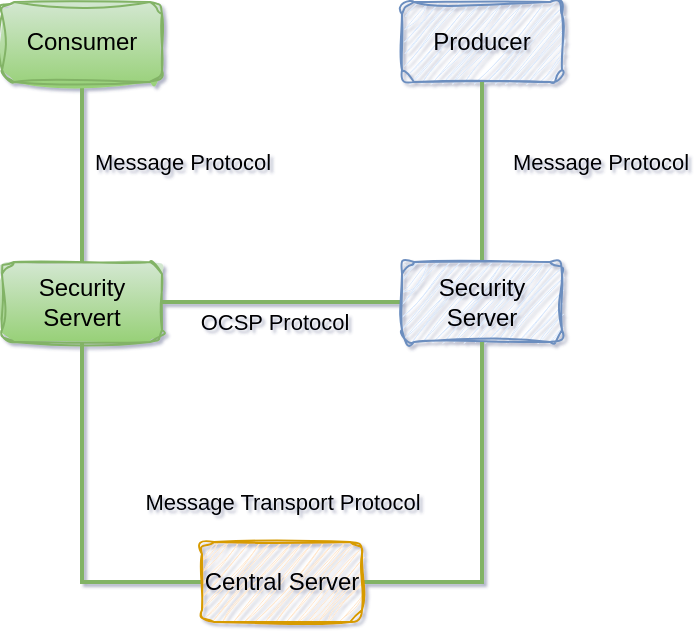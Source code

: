 <mxfile version="22.0.0" type="device">
  <diagram name="Page-1" id="RcsFwqiE_mqMil7ZwmxQ">
    <mxGraphModel dx="183" dy="732" grid="1" gridSize="10" guides="1" tooltips="1" connect="1" arrows="1" fold="1" page="1" pageScale="1" pageWidth="827" pageHeight="1169" background="none" math="0" shadow="1">
      <root>
        <mxCell id="0" />
        <mxCell id="1" parent="0" />
        <mxCell id="shnlzeoLwmylmNGCK-iD-4" value="Producer" style="rounded=1;whiteSpace=wrap;html=1;fillColor=#dae8fc;strokeColor=#6c8ebf;sketch=1;curveFitting=1;jiggle=2;" parent="1" vertex="1">
          <mxGeometry x="1180" y="90" width="80" height="40" as="geometry" />
        </mxCell>
        <mxCell id="9jFAXQZW3_Cc163_eQy1-25" style="edgeStyle=orthogonalEdgeStyle;rounded=0;orthogonalLoop=1;jettySize=auto;html=1;entryX=0.5;entryY=0;entryDx=0;entryDy=0;endArrow=none;endFill=0;strokeWidth=2;fillColor=#d5e8d4;strokeColor=#82b366;" edge="1" parent="1" source="9jFAXQZW3_Cc163_eQy1-20" target="9jFAXQZW3_Cc163_eQy1-21">
          <mxGeometry relative="1" as="geometry" />
        </mxCell>
        <mxCell id="9jFAXQZW3_Cc163_eQy1-34" value="Message Protocol" style="edgeLabel;html=1;align=center;verticalAlign=middle;resizable=0;points=[];labelBackgroundColor=none;" vertex="1" connectable="0" parent="9jFAXQZW3_Cc163_eQy1-25">
          <mxGeometry relative="1" as="geometry">
            <mxPoint x="50" y="-5" as="offset" />
          </mxGeometry>
        </mxCell>
        <mxCell id="9jFAXQZW3_Cc163_eQy1-20" value="Consumer" style="rounded=1;whiteSpace=wrap;html=1;fillColor=#d5e8d4;strokeColor=#82b366;sketch=1;curveFitting=1;jiggle=2;gradientColor=#97d077;" vertex="1" parent="1">
          <mxGeometry x="980" y="90" width="80" height="40" as="geometry" />
        </mxCell>
        <mxCell id="9jFAXQZW3_Cc163_eQy1-33" style="edgeStyle=orthogonalEdgeStyle;rounded=0;orthogonalLoop=1;jettySize=auto;html=1;entryX=0;entryY=0.5;entryDx=0;entryDy=0;fillColor=#d5e8d4;strokeColor=#82b366;strokeWidth=2;endArrow=none;endFill=0;" edge="1" parent="1" source="9jFAXQZW3_Cc163_eQy1-21" target="9jFAXQZW3_Cc163_eQy1-23">
          <mxGeometry relative="1" as="geometry">
            <Array as="points">
              <mxPoint x="1020" y="380" />
            </Array>
          </mxGeometry>
        </mxCell>
        <mxCell id="9jFAXQZW3_Cc163_eQy1-36" value="Message Transport Protocol" style="edgeLabel;html=1;align=center;verticalAlign=middle;resizable=0;points=[];labelBackgroundColor=none;" vertex="1" connectable="0" parent="9jFAXQZW3_Cc163_eQy1-33">
          <mxGeometry x="-0.237" y="1" relative="1" as="geometry">
            <mxPoint x="99" y="11" as="offset" />
          </mxGeometry>
        </mxCell>
        <mxCell id="9jFAXQZW3_Cc163_eQy1-21" value="Security Servert" style="rounded=1;whiteSpace=wrap;html=1;fillColor=#d5e8d4;strokeColor=#82b366;sketch=1;curveFitting=1;jiggle=2;gradientColor=#97d077;" vertex="1" parent="1">
          <mxGeometry x="980" y="220" width="80" height="40" as="geometry" />
        </mxCell>
        <mxCell id="9jFAXQZW3_Cc163_eQy1-30" style="edgeStyle=orthogonalEdgeStyle;rounded=0;orthogonalLoop=1;jettySize=auto;html=1;entryX=0.5;entryY=1;entryDx=0;entryDy=0;endArrow=none;endFill=0;strokeWidth=2;fillColor=#d5e8d4;strokeColor=#82b366;" edge="1" parent="1" source="9jFAXQZW3_Cc163_eQy1-22" target="shnlzeoLwmylmNGCK-iD-4">
          <mxGeometry relative="1" as="geometry" />
        </mxCell>
        <mxCell id="9jFAXQZW3_Cc163_eQy1-35" value="Message Protocol" style="edgeLabel;html=1;align=center;verticalAlign=middle;resizable=0;points=[];labelBackgroundColor=none;" vertex="1" connectable="0" parent="9jFAXQZW3_Cc163_eQy1-30">
          <mxGeometry x="0.156" relative="1" as="geometry">
            <mxPoint x="59" y="2" as="offset" />
          </mxGeometry>
        </mxCell>
        <mxCell id="9jFAXQZW3_Cc163_eQy1-32" style="edgeStyle=orthogonalEdgeStyle;rounded=0;orthogonalLoop=1;jettySize=auto;html=1;entryX=1;entryY=0.5;entryDx=0;entryDy=0;endArrow=none;endFill=0;strokeWidth=2;fillColor=#d5e8d4;strokeColor=#82b366;" edge="1" parent="1" source="9jFAXQZW3_Cc163_eQy1-22" target="9jFAXQZW3_Cc163_eQy1-21">
          <mxGeometry relative="1" as="geometry" />
        </mxCell>
        <mxCell id="9jFAXQZW3_Cc163_eQy1-37" value="OCSP Protocol" style="edgeLabel;html=1;align=center;verticalAlign=middle;resizable=0;points=[];fontColor=default;labelBackgroundColor=none;" vertex="1" connectable="0" parent="9jFAXQZW3_Cc163_eQy1-32">
          <mxGeometry x="0.21" y="-3" relative="1" as="geometry">
            <mxPoint x="8" y="13" as="offset" />
          </mxGeometry>
        </mxCell>
        <mxCell id="9jFAXQZW3_Cc163_eQy1-22" value="Security Server" style="rounded=1;whiteSpace=wrap;html=1;fillColor=#dae8fc;strokeColor=#6c8ebf;sketch=1;curveFitting=1;jiggle=2;" vertex="1" parent="1">
          <mxGeometry x="1180" y="220" width="80" height="40" as="geometry" />
        </mxCell>
        <mxCell id="9jFAXQZW3_Cc163_eQy1-29" style="edgeStyle=orthogonalEdgeStyle;rounded=0;orthogonalLoop=1;jettySize=auto;html=1;entryX=0.5;entryY=1;entryDx=0;entryDy=0;endArrow=none;endFill=0;strokeWidth=2;fillColor=#d5e8d4;strokeColor=#82b366;" edge="1" parent="1" source="9jFAXQZW3_Cc163_eQy1-23" target="9jFAXQZW3_Cc163_eQy1-22">
          <mxGeometry relative="1" as="geometry" />
        </mxCell>
        <mxCell id="9jFAXQZW3_Cc163_eQy1-23" value="Central Server" style="rounded=1;whiteSpace=wrap;html=1;fillColor=#ffe6cc;strokeColor=#d79b00;sketch=1;curveFitting=1;jiggle=2;" vertex="1" parent="1">
          <mxGeometry x="1080" y="360" width="80" height="40" as="geometry" />
        </mxCell>
      </root>
    </mxGraphModel>
  </diagram>
</mxfile>

